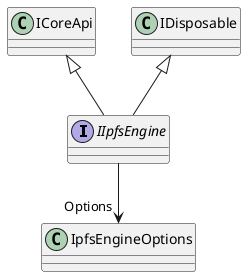 @startuml
interface IIpfsEngine {
}
ICoreApi <|-- IIpfsEngine
IDisposable <|-- IIpfsEngine
IIpfsEngine --> "Options" IpfsEngineOptions
@enduml
